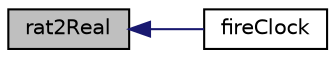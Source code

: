 digraph "rat2Real"
{
  edge [fontname="Helvetica",fontsize="10",labelfontname="Helvetica",labelfontsize="10"];
  node [fontname="Helvetica",fontsize="10",shape=record];
  rankdir="LR";
  Node29 [label="rat2Real",height=0.2,width=0.4,color="black", fillcolor="grey75", style="filled", fontcolor="black"];
  Node29 -> Node30 [dir="back",color="midnightblue",fontsize="10",style="solid",fontname="Helvetica"];
  Node30 [label="fireClock",height=0.2,width=0.4,color="black", fillcolor="white", style="filled",URL="$d5/df6/synchronous_8h.html#ae6d8e37c8a5ca86d90994976035d6f21"];
}
